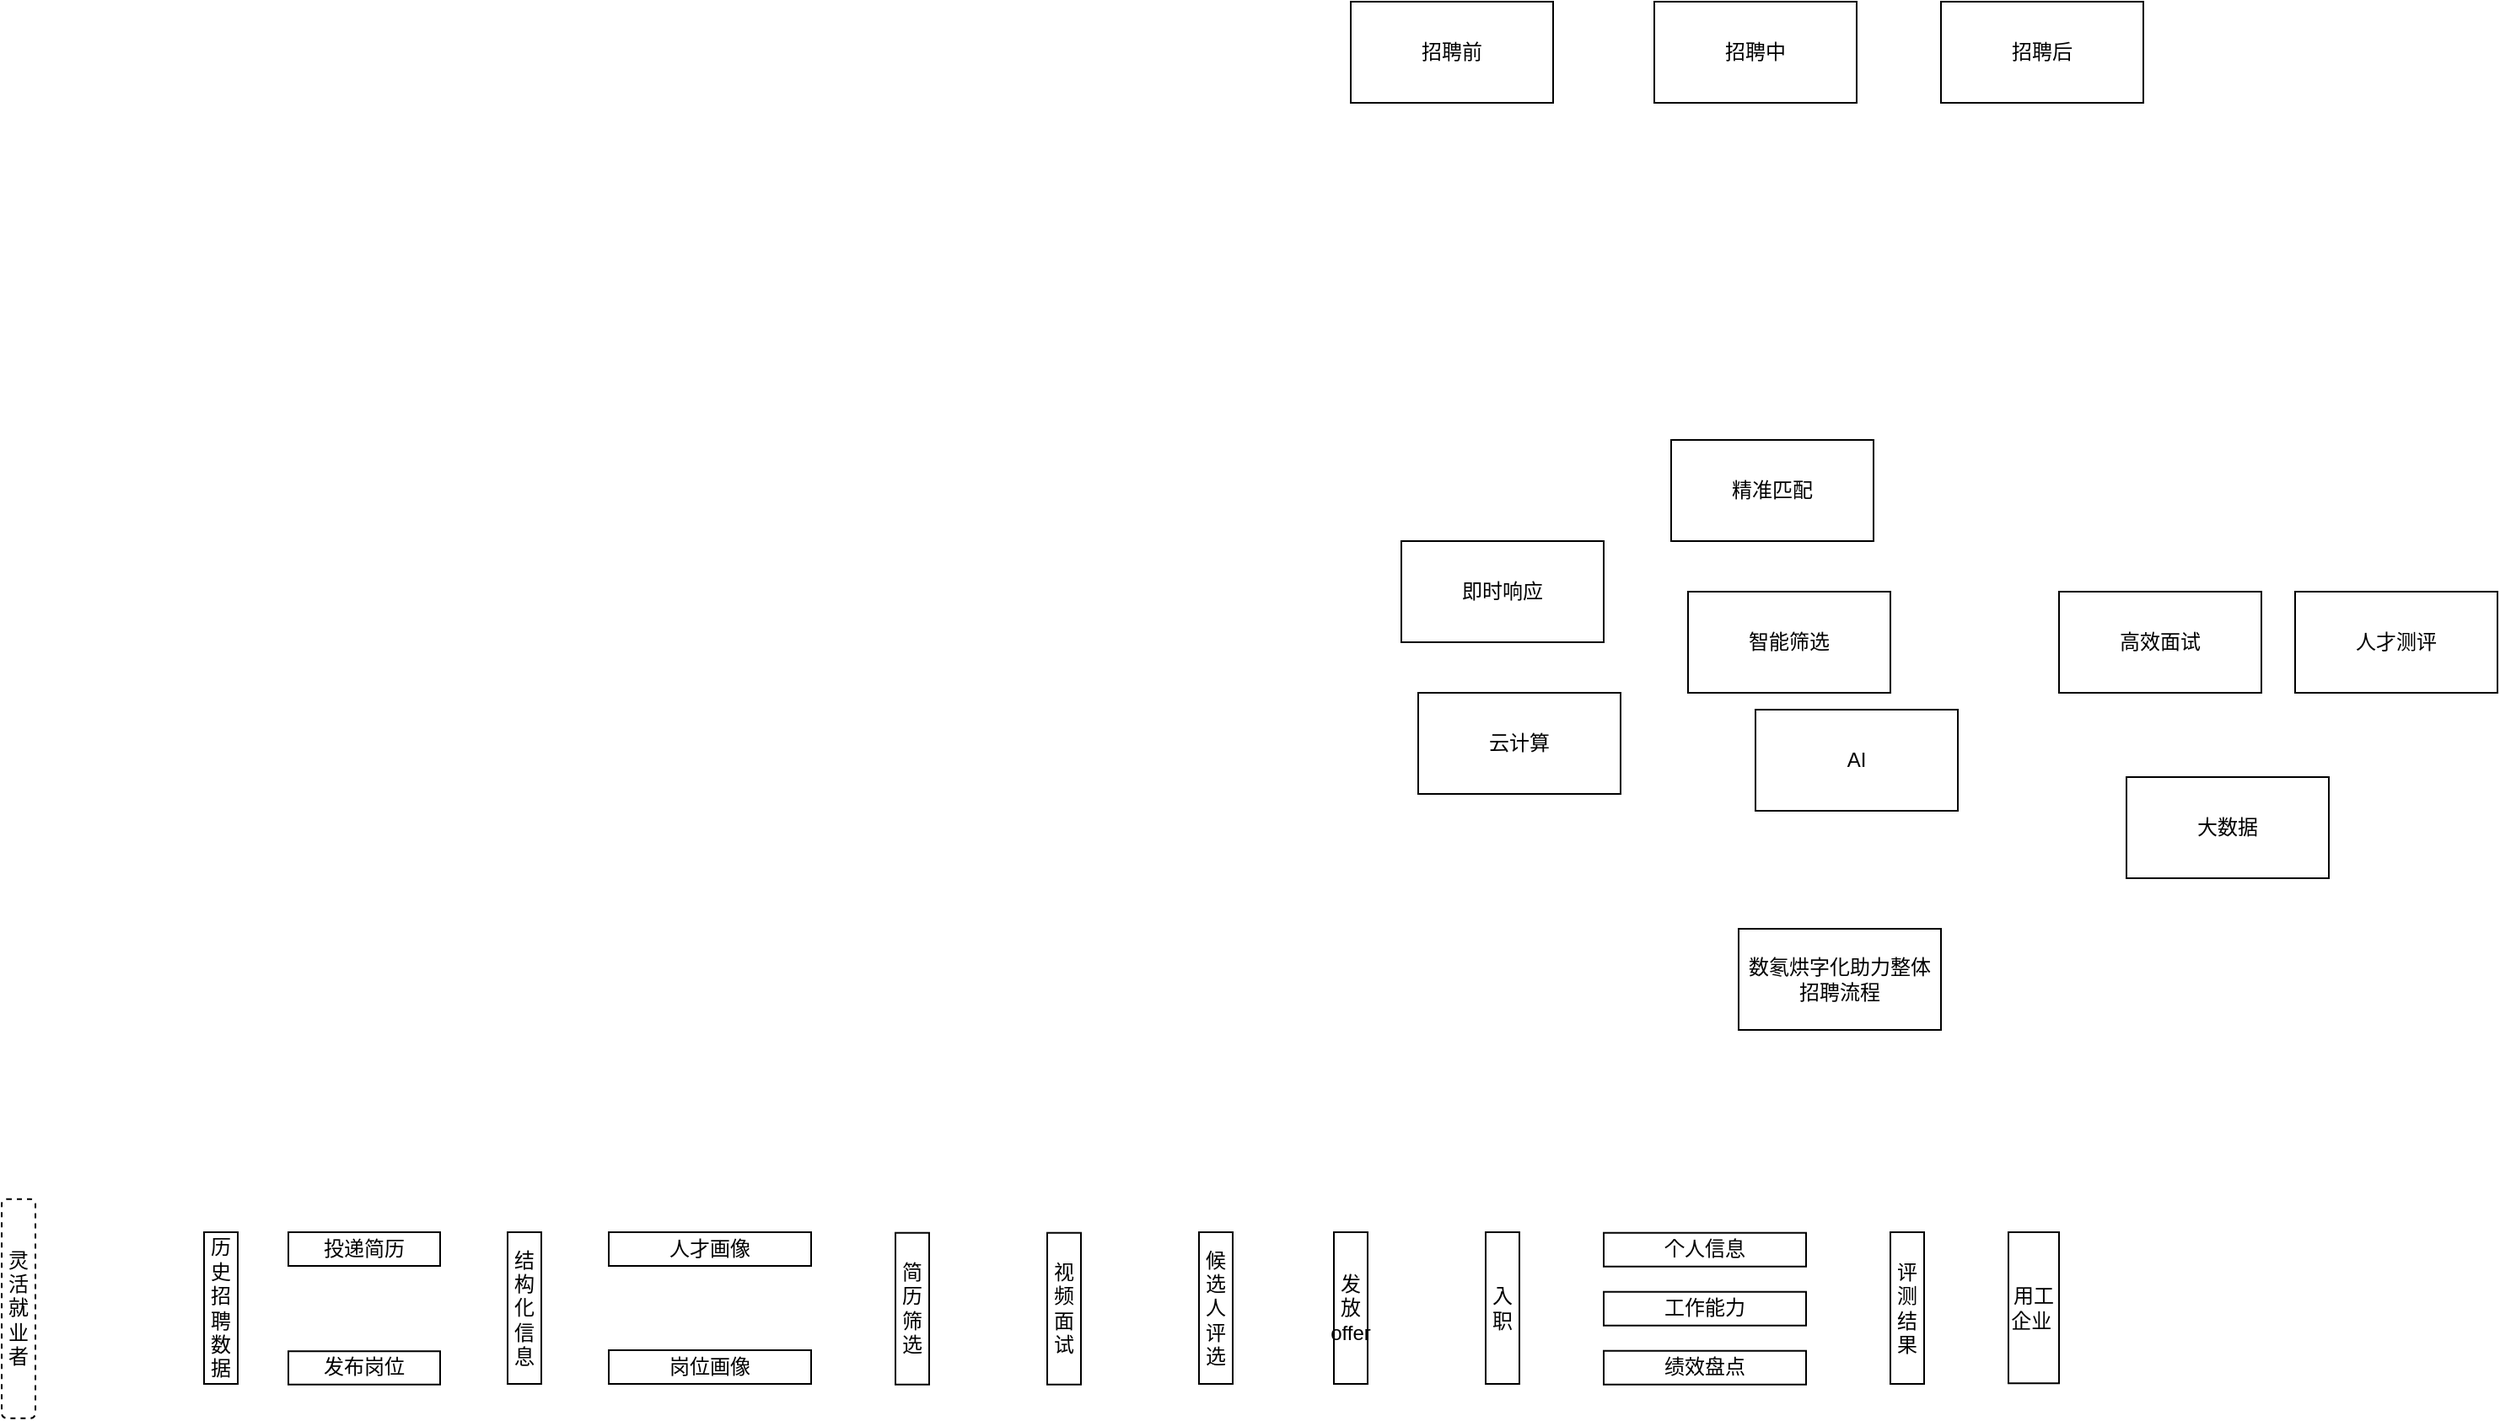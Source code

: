 <mxfile version="24.4.13" type="github">
  <diagram name="Page-1" id="OvC9usSgJgSxYnSor2t8">
    <mxGraphModel dx="1169" dy="257" grid="1" gridSize="10" guides="1" tooltips="1" connect="1" arrows="1" fold="1" page="1" pageScale="1" pageWidth="850" pageHeight="1100" background="#ffffff" math="0" shadow="0">
      <root>
        <mxCell id="0" />
        <mxCell id="1" parent="0" />
        <mxCell id="eVf1ZyIzbr-brX2mgaoc-1" value="招聘前" style="rounded=0;whiteSpace=wrap;html=1;" vertex="1" parent="1">
          <mxGeometry x="160" y="250" width="120" height="60" as="geometry" />
        </mxCell>
        <mxCell id="eVf1ZyIzbr-brX2mgaoc-3" value="招聘中" style="rounded=0;whiteSpace=wrap;html=1;" vertex="1" parent="1">
          <mxGeometry x="340" y="250" width="120" height="60" as="geometry" />
        </mxCell>
        <mxCell id="eVf1ZyIzbr-brX2mgaoc-4" value="招聘后" style="rounded=0;whiteSpace=wrap;html=1;" vertex="1" parent="1">
          <mxGeometry x="510" y="250" width="120" height="60" as="geometry" />
        </mxCell>
        <mxCell id="eVf1ZyIzbr-brX2mgaoc-5" value="云计算" style="rounded=0;whiteSpace=wrap;html=1;" vertex="1" parent="1">
          <mxGeometry x="200" y="660" width="120" height="60" as="geometry" />
        </mxCell>
        <mxCell id="eVf1ZyIzbr-brX2mgaoc-6" value="AI" style="rounded=0;whiteSpace=wrap;html=1;" vertex="1" parent="1">
          <mxGeometry x="400" y="670" width="120" height="60" as="geometry" />
        </mxCell>
        <mxCell id="eVf1ZyIzbr-brX2mgaoc-7" value="大数据" style="rounded=0;whiteSpace=wrap;html=1;" vertex="1" parent="1">
          <mxGeometry x="620" y="710" width="120" height="60" as="geometry" />
        </mxCell>
        <mxCell id="eVf1ZyIzbr-brX2mgaoc-8" value="数氡烘字化助力整体招聘流程" style="rounded=0;whiteSpace=wrap;html=1;" vertex="1" parent="1">
          <mxGeometry x="390" y="800" width="120" height="60" as="geometry" />
        </mxCell>
        <mxCell id="eVf1ZyIzbr-brX2mgaoc-9" value="即时响应" style="rounded=0;whiteSpace=wrap;html=1;" vertex="1" parent="1">
          <mxGeometry x="190" y="570" width="120" height="60" as="geometry" />
        </mxCell>
        <mxCell id="eVf1ZyIzbr-brX2mgaoc-10" value="精准匹配" style="rounded=0;whiteSpace=wrap;html=1;" vertex="1" parent="1">
          <mxGeometry x="350" y="510" width="120" height="60" as="geometry" />
        </mxCell>
        <mxCell id="eVf1ZyIzbr-brX2mgaoc-11" value="智能筛选" style="rounded=0;whiteSpace=wrap;html=1;" vertex="1" parent="1">
          <mxGeometry x="360" y="600" width="120" height="60" as="geometry" />
        </mxCell>
        <mxCell id="eVf1ZyIzbr-brX2mgaoc-13" value="高效面试" style="rounded=0;whiteSpace=wrap;html=1;" vertex="1" parent="1">
          <mxGeometry x="580" y="600" width="120" height="60" as="geometry" />
        </mxCell>
        <mxCell id="eVf1ZyIzbr-brX2mgaoc-15" value="人才测评" style="rounded=0;whiteSpace=wrap;html=1;" vertex="1" parent="1">
          <mxGeometry x="720" y="600" width="120" height="60" as="geometry" />
        </mxCell>
        <mxCell id="eVf1ZyIzbr-brX2mgaoc-16" value="结构化信息" style="rounded=0;whiteSpace=wrap;html=1;" vertex="1" parent="1">
          <mxGeometry x="-340" y="980" width="20" height="90" as="geometry" />
        </mxCell>
        <mxCell id="eVf1ZyIzbr-brX2mgaoc-18" value="灵活就业者" style="rounded=1;whiteSpace=wrap;html=1;dashed=1;" vertex="1" parent="1">
          <mxGeometry x="-640" y="960.37" width="20" height="130" as="geometry" />
        </mxCell>
        <mxCell id="eVf1ZyIzbr-brX2mgaoc-19" value="投递简历" style="rounded=0;whiteSpace=wrap;html=1;" vertex="1" parent="1">
          <mxGeometry x="-470" y="980" width="90" height="20" as="geometry" />
        </mxCell>
        <mxCell id="eVf1ZyIzbr-brX2mgaoc-20" value="发布岗位" style="rounded=0;whiteSpace=wrap;html=1;" vertex="1" parent="1">
          <mxGeometry x="-470" y="1050.62" width="90" height="19.75" as="geometry" />
        </mxCell>
        <mxCell id="eVf1ZyIzbr-brX2mgaoc-22" value="历史招聘数据" style="rounded=0;whiteSpace=wrap;html=1;fillColor=default;" vertex="1" parent="1">
          <mxGeometry x="-520" y="980" width="20" height="90" as="geometry" />
        </mxCell>
        <mxCell id="eVf1ZyIzbr-brX2mgaoc-23" value="人才画像" style="rounded=0;whiteSpace=wrap;html=1;" vertex="1" parent="1">
          <mxGeometry x="-280" y="980" width="120" height="20" as="geometry" />
        </mxCell>
        <mxCell id="eVf1ZyIzbr-brX2mgaoc-24" value="岗位画像" style="rounded=0;whiteSpace=wrap;html=1;" vertex="1" parent="1">
          <mxGeometry x="-280" y="1050" width="120" height="20" as="geometry" />
        </mxCell>
        <mxCell id="eVf1ZyIzbr-brX2mgaoc-27" value="简历筛选" style="rounded=0;whiteSpace=wrap;html=1;" vertex="1" parent="1">
          <mxGeometry x="-110" y="980.37" width="20" height="90" as="geometry" />
        </mxCell>
        <mxCell id="eVf1ZyIzbr-brX2mgaoc-29" value="视频面试" style="rounded=0;whiteSpace=wrap;html=1;" vertex="1" parent="1">
          <mxGeometry x="-20" y="980.37" width="20" height="90" as="geometry" />
        </mxCell>
        <mxCell id="eVf1ZyIzbr-brX2mgaoc-30" value="发放offer" style="rounded=0;whiteSpace=wrap;html=1;" vertex="1" parent="1">
          <mxGeometry x="150" y="980" width="20" height="90" as="geometry" />
        </mxCell>
        <mxCell id="eVf1ZyIzbr-brX2mgaoc-31" value="候选人评选" style="rounded=0;whiteSpace=wrap;html=1;" vertex="1" parent="1">
          <mxGeometry x="70" y="980" width="20" height="90" as="geometry" />
        </mxCell>
        <mxCell id="eVf1ZyIzbr-brX2mgaoc-33" value="入职" style="rounded=0;whiteSpace=wrap;html=1;" vertex="1" parent="1">
          <mxGeometry x="240" y="980" width="20" height="90" as="geometry" />
        </mxCell>
        <mxCell id="eVf1ZyIzbr-brX2mgaoc-34" value="个人信息" style="rounded=0;whiteSpace=wrap;html=1;" vertex="1" parent="1">
          <mxGeometry x="310" y="980.37" width="120" height="20" as="geometry" />
        </mxCell>
        <mxCell id="eVf1ZyIzbr-brX2mgaoc-35" value="工作能力" style="rounded=0;whiteSpace=wrap;html=1;" vertex="1" parent="1">
          <mxGeometry x="310" y="1015.37" width="120" height="20" as="geometry" />
        </mxCell>
        <mxCell id="eVf1ZyIzbr-brX2mgaoc-36" value="绩效盘点" style="rounded=0;whiteSpace=wrap;html=1;" vertex="1" parent="1">
          <mxGeometry x="310" y="1050.37" width="120" height="20" as="geometry" />
        </mxCell>
        <mxCell id="eVf1ZyIzbr-brX2mgaoc-37" value="评测结果" style="rounded=0;whiteSpace=wrap;html=1;" vertex="1" parent="1">
          <mxGeometry x="480" y="980" width="20" height="90" as="geometry" />
        </mxCell>
        <mxCell id="eVf1ZyIzbr-brX2mgaoc-38" value="用工企业&lt;span style=&quot;white-space: pre;&quot;&gt;&#x9;&lt;/span&gt;" style="rounded=0;whiteSpace=wrap;html=1;" vertex="1" parent="1">
          <mxGeometry x="550" y="980" width="30" height="89.63" as="geometry" />
        </mxCell>
      </root>
    </mxGraphModel>
  </diagram>
</mxfile>
